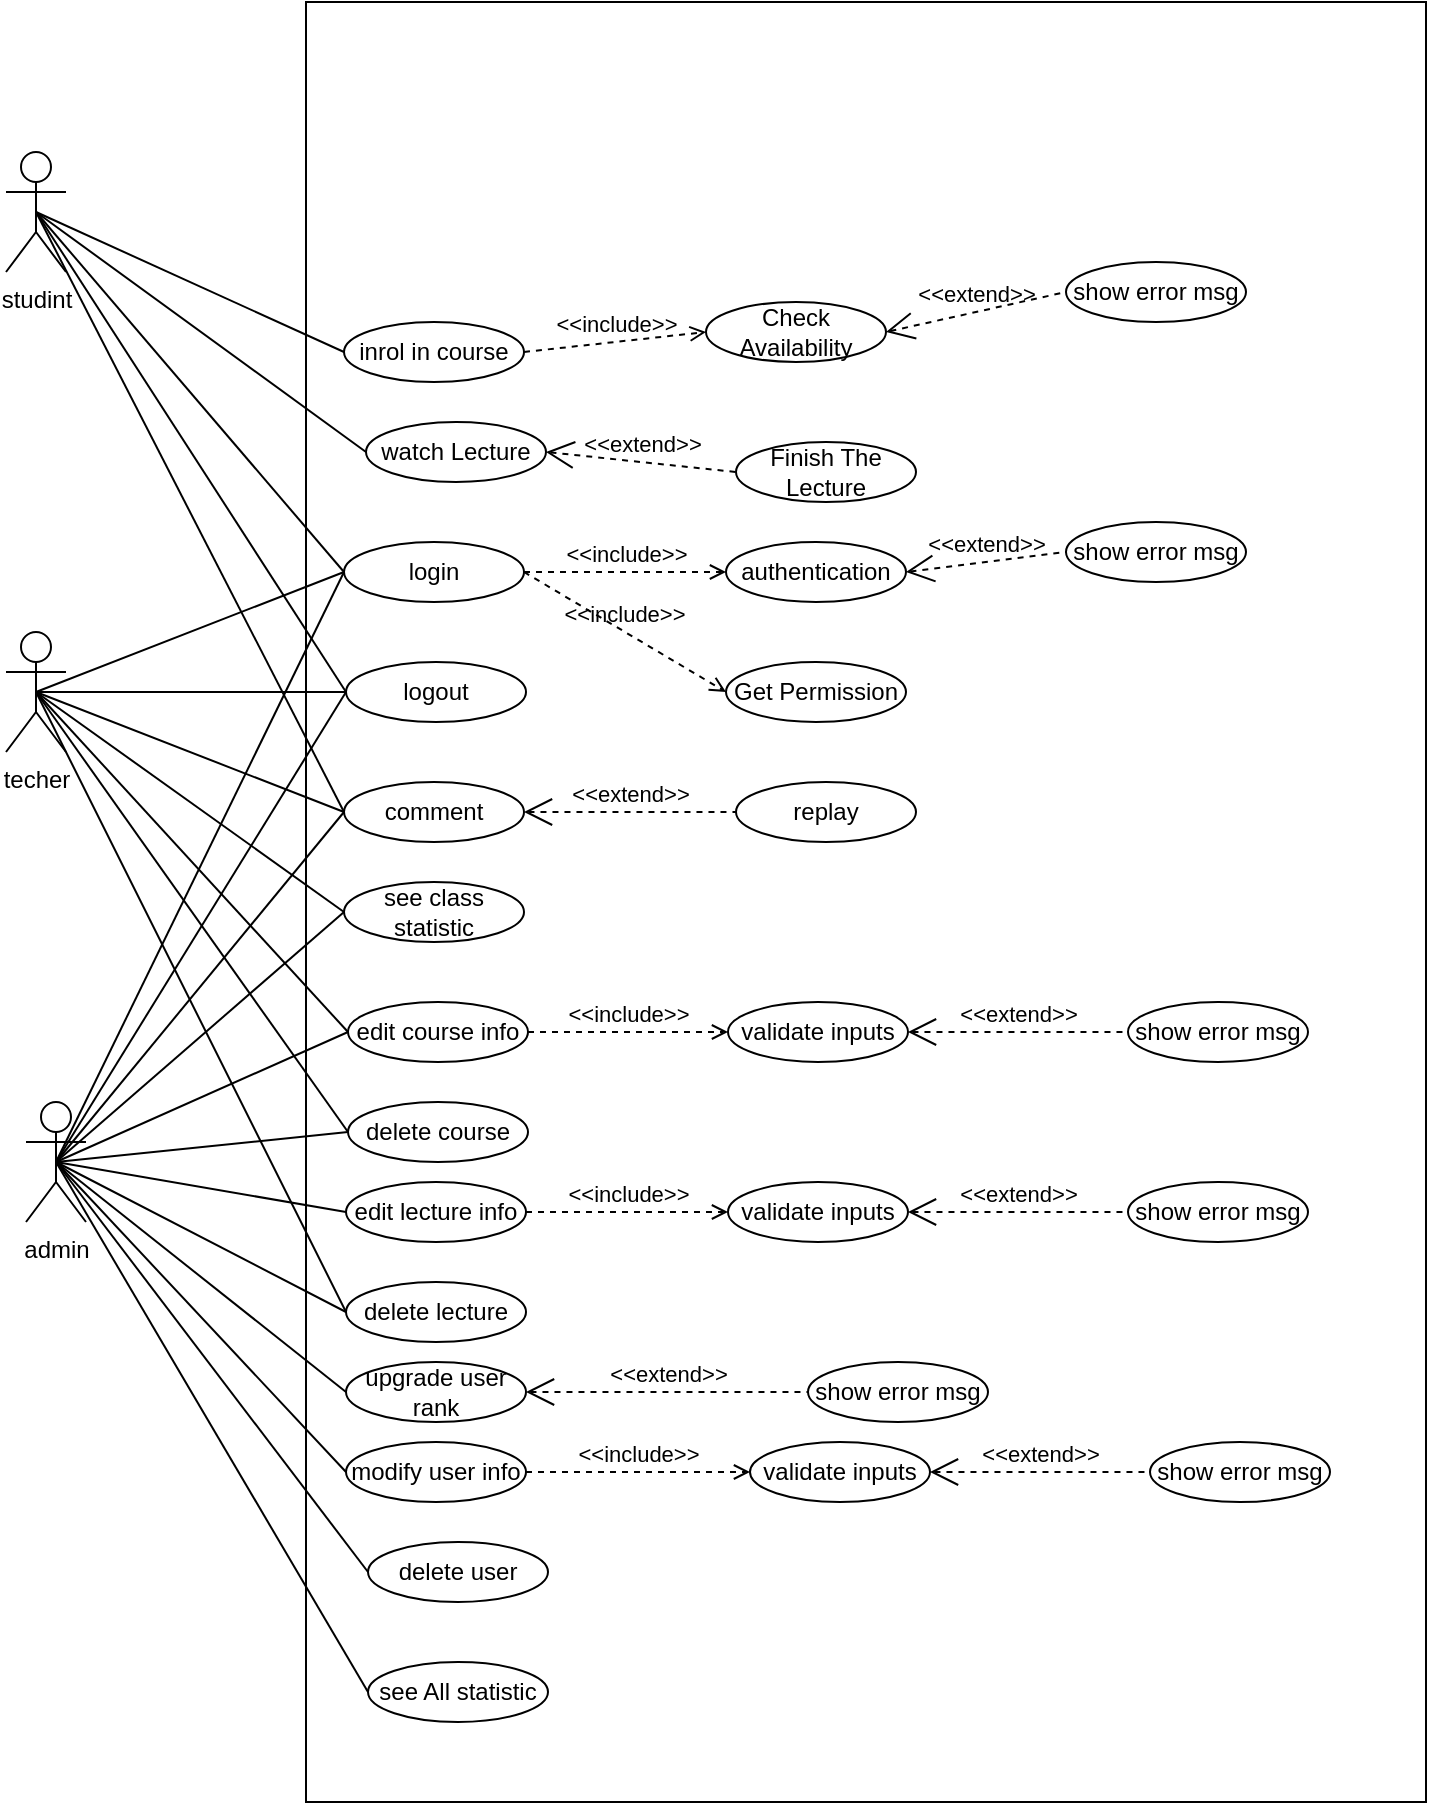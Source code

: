 <mxfile version="14.5.1" type="device"><diagram id="ht_H_KsPSVFQQaDH3GaR" name="Page-1"><mxGraphModel dx="868" dy="511" grid="1" gridSize="10" guides="1" tooltips="1" connect="1" arrows="1" fold="1" page="1" pageScale="1" pageWidth="850" pageHeight="1100" math="0" shadow="0"><root><mxCell id="0"/><mxCell id="1" parent="0"/><mxCell id="FAurqBWyfRjxXd6Y0GXR-8" value="" style="rounded=0;whiteSpace=wrap;html=1;movable=0;resizable=0;rotatable=0;deletable=0;editable=0;connectable=0;" parent="1" vertex="1"><mxGeometry x="210" y="70" width="560" height="900" as="geometry"/></mxCell><mxCell id="FAurqBWyfRjxXd6Y0GXR-42" style="edgeStyle=none;rounded=0;orthogonalLoop=1;jettySize=auto;html=1;exitX=0.5;exitY=0.5;exitDx=0;exitDy=0;exitPerimeter=0;entryX=0;entryY=0.5;entryDx=0;entryDy=0;endArrow=none;endFill=0;" parent="1" source="FAurqBWyfRjxXd6Y0GXR-2" target="FAurqBWyfRjxXd6Y0GXR-13" edge="1"><mxGeometry relative="1" as="geometry"/></mxCell><mxCell id="FAurqBWyfRjxXd6Y0GXR-43" style="edgeStyle=none;rounded=0;orthogonalLoop=1;jettySize=auto;html=1;exitX=0.5;exitY=0.5;exitDx=0;exitDy=0;exitPerimeter=0;entryX=0;entryY=0.5;entryDx=0;entryDy=0;endArrow=none;endFill=0;" parent="1" source="FAurqBWyfRjxXd6Y0GXR-2" target="FAurqBWyfRjxXd6Y0GXR-15" edge="1"><mxGeometry relative="1" as="geometry"/></mxCell><mxCell id="FAurqBWyfRjxXd6Y0GXR-44" style="edgeStyle=none;rounded=0;orthogonalLoop=1;jettySize=auto;html=1;exitX=0.5;exitY=0.5;exitDx=0;exitDy=0;exitPerimeter=0;entryX=0;entryY=0.5;entryDx=0;entryDy=0;endArrow=none;endFill=0;" parent="1" source="FAurqBWyfRjxXd6Y0GXR-2" target="FAurqBWyfRjxXd6Y0GXR-23" edge="1"><mxGeometry relative="1" as="geometry"/></mxCell><mxCell id="FAurqBWyfRjxXd6Y0GXR-45" style="edgeStyle=none;rounded=0;orthogonalLoop=1;jettySize=auto;html=1;exitX=0.5;exitY=0.5;exitDx=0;exitDy=0;exitPerimeter=0;entryX=0;entryY=0.5;entryDx=0;entryDy=0;endArrow=none;endFill=0;" parent="1" source="FAurqBWyfRjxXd6Y0GXR-2" target="FAurqBWyfRjxXd6Y0GXR-32" edge="1"><mxGeometry relative="1" as="geometry"/></mxCell><mxCell id="FAurqBWyfRjxXd6Y0GXR-46" style="edgeStyle=none;rounded=0;orthogonalLoop=1;jettySize=auto;html=1;exitX=0.5;exitY=0.5;exitDx=0;exitDy=0;exitPerimeter=0;entryX=0;entryY=0.5;entryDx=0;entryDy=0;endArrow=none;endFill=0;" parent="1" source="FAurqBWyfRjxXd6Y0GXR-2" target="FAurqBWyfRjxXd6Y0GXR-34" edge="1"><mxGeometry relative="1" as="geometry"/></mxCell><mxCell id="FAurqBWyfRjxXd6Y0GXR-2" value="studint" style="shape=umlActor;html=1;verticalLabelPosition=bottom;verticalAlign=top;align=center;" parent="1" vertex="1"><mxGeometry x="60" y="145" width="30" height="60" as="geometry"/></mxCell><mxCell id="FAurqBWyfRjxXd6Y0GXR-13" value="inrol in course" style="ellipse;whiteSpace=wrap;html=1;" parent="1" vertex="1"><mxGeometry x="229" y="230" width="90" height="30" as="geometry"/></mxCell><mxCell id="FAurqBWyfRjxXd6Y0GXR-14" value="Check Availability" style="ellipse;whiteSpace=wrap;html=1;" parent="1" vertex="1"><mxGeometry x="410" y="220" width="90" height="30" as="geometry"/></mxCell><mxCell id="FAurqBWyfRjxXd6Y0GXR-15" value="watch Lecture" style="ellipse;whiteSpace=wrap;html=1;" parent="1" vertex="1"><mxGeometry x="240" y="280" width="90" height="30" as="geometry"/></mxCell><mxCell id="FAurqBWyfRjxXd6Y0GXR-16" value="show error msg" style="ellipse;whiteSpace=wrap;html=1;" parent="1" vertex="1"><mxGeometry x="590" y="200" width="90" height="30" as="geometry"/></mxCell><mxCell id="FAurqBWyfRjxXd6Y0GXR-17" value="Finish The Lecture" style="ellipse;whiteSpace=wrap;html=1;" parent="1" vertex="1"><mxGeometry x="425" y="290" width="90" height="30" as="geometry"/></mxCell><mxCell id="FAurqBWyfRjxXd6Y0GXR-18" value="show error msg" style="ellipse;whiteSpace=wrap;html=1;" parent="1" vertex="1"><mxGeometry x="590" y="330" width="90" height="30" as="geometry"/></mxCell><mxCell id="FAurqBWyfRjxXd6Y0GXR-19" value="show error msg" style="ellipse;whiteSpace=wrap;html=1;" parent="1" vertex="1"><mxGeometry x="621" y="570" width="90" height="30" as="geometry"/></mxCell><mxCell id="FAurqBWyfRjxXd6Y0GXR-20" value="&amp;lt;&amp;lt;include&amp;gt;&amp;gt;" style="edgeStyle=none;html=1;endArrow=open;verticalAlign=bottom;dashed=1;labelBackgroundColor=none;entryX=0;entryY=0.5;entryDx=0;entryDy=0;exitX=1;exitY=0.5;exitDx=0;exitDy=0;" parent="1" source="FAurqBWyfRjxXd6Y0GXR-13" target="FAurqBWyfRjxXd6Y0GXR-14" edge="1"><mxGeometry width="160" relative="1" as="geometry"><mxPoint x="319" y="250" as="sourcePoint"/><mxPoint x="470" y="240" as="targetPoint"/></mxGeometry></mxCell><mxCell id="FAurqBWyfRjxXd6Y0GXR-21" value="&amp;lt;&amp;lt;extend&amp;gt;&amp;gt;" style="edgeStyle=none;html=1;startArrow=open;endArrow=none;startSize=12;verticalAlign=bottom;dashed=1;labelBackgroundColor=none;entryX=0;entryY=0.5;entryDx=0;entryDy=0;exitX=1;exitY=0.5;exitDx=0;exitDy=0;" parent="1" source="FAurqBWyfRjxXd6Y0GXR-15" target="FAurqBWyfRjxXd6Y0GXR-17" edge="1"><mxGeometry width="160" relative="1" as="geometry"><mxPoint x="445" y="340" as="sourcePoint"/><mxPoint x="535" y="350" as="targetPoint"/></mxGeometry></mxCell><mxCell id="FAurqBWyfRjxXd6Y0GXR-22" value="&amp;lt;&amp;lt;extend&amp;gt;&amp;gt;" style="edgeStyle=none;html=1;startArrow=open;endArrow=none;startSize=12;verticalAlign=bottom;dashed=1;labelBackgroundColor=none;entryX=0;entryY=0.5;entryDx=0;entryDy=0;exitX=1;exitY=0.5;exitDx=0;exitDy=0;" parent="1" source="FAurqBWyfRjxXd6Y0GXR-14" target="FAurqBWyfRjxXd6Y0GXR-16" edge="1"><mxGeometry width="160" relative="1" as="geometry"><mxPoint x="485" y="310" as="sourcePoint"/><mxPoint x="525" y="320" as="targetPoint"/></mxGeometry></mxCell><mxCell id="FAurqBWyfRjxXd6Y0GXR-23" value="login" style="ellipse;whiteSpace=wrap;html=1;" parent="1" vertex="1"><mxGeometry x="229" y="340" width="90" height="30" as="geometry"/></mxCell><mxCell id="FAurqBWyfRjxXd6Y0GXR-24" value="authentication" style="ellipse;whiteSpace=wrap;html=1;" parent="1" vertex="1"><mxGeometry x="420" y="340" width="90" height="30" as="geometry"/></mxCell><mxCell id="FAurqBWyfRjxXd6Y0GXR-25" value="&amp;lt;&amp;lt;extend&amp;gt;&amp;gt;" style="edgeStyle=none;html=1;startArrow=open;endArrow=none;startSize=12;verticalAlign=bottom;dashed=1;labelBackgroundColor=none;entryX=0;entryY=0.5;entryDx=0;entryDy=0;exitX=1;exitY=0.5;exitDx=0;exitDy=0;" parent="1" source="FAurqBWyfRjxXd6Y0GXR-24" target="FAurqBWyfRjxXd6Y0GXR-18" edge="1"><mxGeometry width="160" relative="1" as="geometry"><mxPoint x="460" y="470" as="sourcePoint"/><mxPoint x="620" y="470" as="targetPoint"/></mxGeometry></mxCell><mxCell id="FAurqBWyfRjxXd6Y0GXR-27" value="&amp;lt;&amp;lt;include&amp;gt;&amp;gt;" style="edgeStyle=none;html=1;endArrow=open;verticalAlign=bottom;dashed=1;labelBackgroundColor=none;entryX=0;entryY=0.5;entryDx=0;entryDy=0;exitX=1;exitY=0.5;exitDx=0;exitDy=0;" parent="1" source="FAurqBWyfRjxXd6Y0GXR-23" target="FAurqBWyfRjxXd6Y0GXR-24" edge="1"><mxGeometry width="160" relative="1" as="geometry"><mxPoint x="360.0" y="445" as="sourcePoint"/><mxPoint x="431" y="465" as="targetPoint"/></mxGeometry></mxCell><mxCell id="FAurqBWyfRjxXd6Y0GXR-28" value="Get Permission" style="ellipse;whiteSpace=wrap;html=1;" parent="1" vertex="1"><mxGeometry x="420" y="400" width="90" height="30" as="geometry"/></mxCell><mxCell id="FAurqBWyfRjxXd6Y0GXR-29" value="&amp;lt;&amp;lt;include&amp;gt;&amp;gt;" style="edgeStyle=none;html=1;endArrow=open;verticalAlign=bottom;dashed=1;labelBackgroundColor=none;entryX=0;entryY=0.5;entryDx=0;entryDy=0;exitX=1;exitY=0.5;exitDx=0;exitDy=0;" parent="1" source="FAurqBWyfRjxXd6Y0GXR-23" target="FAurqBWyfRjxXd6Y0GXR-28" edge="1"><mxGeometry width="160" relative="1" as="geometry"><mxPoint x="360" y="425" as="sourcePoint"/><mxPoint x="435" y="435" as="targetPoint"/></mxGeometry></mxCell><mxCell id="FAurqBWyfRjxXd6Y0GXR-31" style="edgeStyle=orthogonalEdgeStyle;rounded=0;orthogonalLoop=1;jettySize=auto;html=1;exitX=0.5;exitY=1;exitDx=0;exitDy=0;" parent="1" source="FAurqBWyfRjxXd6Y0GXR-14" target="FAurqBWyfRjxXd6Y0GXR-14" edge="1"><mxGeometry relative="1" as="geometry"/></mxCell><mxCell id="FAurqBWyfRjxXd6Y0GXR-32" value="logout" style="ellipse;whiteSpace=wrap;html=1;" parent="1" vertex="1"><mxGeometry x="230" y="400" width="90" height="30" as="geometry"/></mxCell><mxCell id="FAurqBWyfRjxXd6Y0GXR-34" value="comment" style="ellipse;whiteSpace=wrap;html=1;" parent="1" vertex="1"><mxGeometry x="229" y="460" width="90" height="30" as="geometry"/></mxCell><mxCell id="FAurqBWyfRjxXd6Y0GXR-35" value="replay" style="ellipse;whiteSpace=wrap;html=1;" parent="1" vertex="1"><mxGeometry x="425" y="460" width="90" height="30" as="geometry"/></mxCell><mxCell id="FAurqBWyfRjxXd6Y0GXR-36" value="&amp;lt;&amp;lt;extend&amp;gt;&amp;gt;" style="edgeStyle=none;html=1;startArrow=open;endArrow=none;startSize=12;verticalAlign=bottom;dashed=1;labelBackgroundColor=none;entryX=0;entryY=0.5;entryDx=0;entryDy=0;exitX=1;exitY=0.5;exitDx=0;exitDy=0;" parent="1" source="FAurqBWyfRjxXd6Y0GXR-34" target="FAurqBWyfRjxXd6Y0GXR-35" edge="1"><mxGeometry width="160" relative="1" as="geometry"><mxPoint x="319" y="610" as="sourcePoint"/><mxPoint x="419" y="620" as="targetPoint"/></mxGeometry></mxCell><mxCell id="FAurqBWyfRjxXd6Y0GXR-37" value="validate inputs" style="ellipse;whiteSpace=wrap;html=1;" parent="1" vertex="1"><mxGeometry x="421" y="570" width="90" height="30" as="geometry"/></mxCell><mxCell id="FAurqBWyfRjxXd6Y0GXR-38" value="&amp;lt;&amp;lt;extend&amp;gt;&amp;gt;" style="edgeStyle=none;html=1;startArrow=open;endArrow=none;startSize=12;verticalAlign=bottom;dashed=1;labelBackgroundColor=none;entryX=0;entryY=0.5;entryDx=0;entryDy=0;exitX=1;exitY=0.5;exitDx=0;exitDy=0;" parent="1" source="FAurqBWyfRjxXd6Y0GXR-37" target="FAurqBWyfRjxXd6Y0GXR-19" edge="1"><mxGeometry width="160" relative="1" as="geometry"><mxPoint x="511" y="705" as="sourcePoint"/><mxPoint x="596" y="705" as="targetPoint"/></mxGeometry></mxCell><mxCell id="FAurqBWyfRjxXd6Y0GXR-39" value="&amp;lt;&amp;lt;include&amp;gt;&amp;gt;" style="edgeStyle=none;html=1;endArrow=open;verticalAlign=bottom;dashed=1;labelBackgroundColor=none;entryX=0;entryY=0.5;entryDx=0;entryDy=0;exitX=1;exitY=0.5;exitDx=0;exitDy=0;" parent="1" source="FAurqBWyfRjxXd6Y0GXR-40" target="FAurqBWyfRjxXd6Y0GXR-37" edge="1"><mxGeometry width="160" relative="1" as="geometry"><mxPoint x="331" y="680" as="sourcePoint"/><mxPoint x="421" y="730" as="targetPoint"/></mxGeometry></mxCell><mxCell id="FAurqBWyfRjxXd6Y0GXR-40" value="edit course info" style="ellipse;whiteSpace=wrap;html=1;" parent="1" vertex="1"><mxGeometry x="231" y="570" width="90" height="30" as="geometry"/></mxCell><mxCell id="FAurqBWyfRjxXd6Y0GXR-47" style="edgeStyle=none;rounded=0;orthogonalLoop=1;jettySize=auto;html=1;exitX=0.5;exitY=1;exitDx=0;exitDy=0;endArrow=none;endFill=0;" parent="1" source="FAurqBWyfRjxXd6Y0GXR-17" target="FAurqBWyfRjxXd6Y0GXR-17" edge="1"><mxGeometry relative="1" as="geometry"/></mxCell><mxCell id="FAurqBWyfRjxXd6Y0GXR-50" value="delete course" style="ellipse;whiteSpace=wrap;html=1;" parent="1" vertex="1"><mxGeometry x="231" y="620" width="90" height="30" as="geometry"/></mxCell><mxCell id="FAurqBWyfRjxXd6Y0GXR-51" value="edit lecture info" style="ellipse;whiteSpace=wrap;html=1;" parent="1" vertex="1"><mxGeometry x="230" y="660" width="90" height="30" as="geometry"/></mxCell><mxCell id="FAurqBWyfRjxXd6Y0GXR-52" value="delete lecture" style="ellipse;whiteSpace=wrap;html=1;" parent="1" vertex="1"><mxGeometry x="230" y="710" width="90" height="30" as="geometry"/></mxCell><mxCell id="FAurqBWyfRjxXd6Y0GXR-53" value="upgrade user rank" style="ellipse;whiteSpace=wrap;html=1;" parent="1" vertex="1"><mxGeometry x="230" y="750" width="90" height="30" as="geometry"/></mxCell><mxCell id="FAurqBWyfRjxXd6Y0GXR-54" value="show error msg" style="ellipse;whiteSpace=wrap;html=1;" parent="1" vertex="1"><mxGeometry x="621" y="660" width="90" height="30" as="geometry"/></mxCell><mxCell id="FAurqBWyfRjxXd6Y0GXR-55" value="show error msg" style="ellipse;whiteSpace=wrap;html=1;" parent="1" vertex="1"><mxGeometry x="461" y="750" width="90" height="30" as="geometry"/></mxCell><mxCell id="FAurqBWyfRjxXd6Y0GXR-56" value="validate inputs" style="ellipse;whiteSpace=wrap;html=1;" parent="1" vertex="1"><mxGeometry x="421" y="660" width="90" height="30" as="geometry"/></mxCell><mxCell id="FAurqBWyfRjxXd6Y0GXR-57" value="&amp;lt;&amp;lt;extend&amp;gt;&amp;gt;" style="edgeStyle=none;html=1;startArrow=open;endArrow=none;startSize=12;verticalAlign=bottom;dashed=1;labelBackgroundColor=none;entryX=0;entryY=0.5;entryDx=0;entryDy=0;exitX=1;exitY=0.5;exitDx=0;exitDy=0;" parent="1" source="FAurqBWyfRjxXd6Y0GXR-56" target="FAurqBWyfRjxXd6Y0GXR-54" edge="1"><mxGeometry width="160" relative="1" as="geometry"><mxPoint x="510" y="765" as="sourcePoint"/><mxPoint x="620" y="645" as="targetPoint"/></mxGeometry></mxCell><mxCell id="FAurqBWyfRjxXd6Y0GXR-58" value="&amp;lt;&amp;lt;include&amp;gt;&amp;gt;" style="edgeStyle=none;html=1;endArrow=open;verticalAlign=bottom;dashed=1;labelBackgroundColor=none;entryX=0;entryY=0.5;entryDx=0;entryDy=0;exitX=1;exitY=0.5;exitDx=0;exitDy=0;" parent="1" source="FAurqBWyfRjxXd6Y0GXR-51" target="FAurqBWyfRjxXd6Y0GXR-56" edge="1"><mxGeometry width="160" relative="1" as="geometry"><mxPoint x="320" y="645" as="sourcePoint"/><mxPoint x="420" y="790" as="targetPoint"/></mxGeometry></mxCell><mxCell id="FAurqBWyfRjxXd6Y0GXR-59" value="&amp;lt;&amp;lt;extend&amp;gt;&amp;gt;" style="edgeStyle=none;html=1;startArrow=open;endArrow=none;startSize=12;verticalAlign=bottom;dashed=1;labelBackgroundColor=none;entryX=0;entryY=0.5;entryDx=0;entryDy=0;exitX=1;exitY=0.5;exitDx=0;exitDy=0;" parent="1" source="FAurqBWyfRjxXd6Y0GXR-53" target="FAurqBWyfRjxXd6Y0GXR-55" edge="1"><mxGeometry width="160" relative="1" as="geometry"><mxPoint x="521" y="685" as="sourcePoint"/><mxPoint x="631" y="685" as="targetPoint"/></mxGeometry></mxCell><mxCell id="FAurqBWyfRjxXd6Y0GXR-60" value="modify user info" style="ellipse;whiteSpace=wrap;html=1;" parent="1" vertex="1"><mxGeometry x="230" y="790" width="90" height="30" as="geometry"/></mxCell><mxCell id="FAurqBWyfRjxXd6Y0GXR-61" value="show error msg" style="ellipse;whiteSpace=wrap;html=1;" parent="1" vertex="1"><mxGeometry x="632" y="790" width="90" height="30" as="geometry"/></mxCell><mxCell id="FAurqBWyfRjxXd6Y0GXR-62" value="validate inputs" style="ellipse;whiteSpace=wrap;html=1;" parent="1" vertex="1"><mxGeometry x="432" y="790" width="90" height="30" as="geometry"/></mxCell><mxCell id="FAurqBWyfRjxXd6Y0GXR-63" value="&amp;lt;&amp;lt;extend&amp;gt;&amp;gt;" style="edgeStyle=none;html=1;startArrow=open;endArrow=none;startSize=12;verticalAlign=bottom;dashed=1;labelBackgroundColor=none;entryX=0;entryY=0.5;entryDx=0;entryDy=0;exitX=1;exitY=0.5;exitDx=0;exitDy=0;" parent="1" source="FAurqBWyfRjxXd6Y0GXR-62" target="FAurqBWyfRjxXd6Y0GXR-61" edge="1"><mxGeometry width="160" relative="1" as="geometry"><mxPoint x="521" y="895" as="sourcePoint"/><mxPoint x="631" y="775" as="targetPoint"/></mxGeometry></mxCell><mxCell id="FAurqBWyfRjxXd6Y0GXR-64" value="&amp;lt;&amp;lt;include&amp;gt;&amp;gt;" style="edgeStyle=none;html=1;endArrow=open;verticalAlign=bottom;dashed=1;labelBackgroundColor=none;entryX=0;entryY=0.5;entryDx=0;entryDy=0;exitX=1;exitY=0.5;exitDx=0;exitDy=0;" parent="1" source="FAurqBWyfRjxXd6Y0GXR-60" target="FAurqBWyfRjxXd6Y0GXR-62" edge="1"><mxGeometry width="160" relative="1" as="geometry"><mxPoint x="331" y="805" as="sourcePoint"/><mxPoint x="431" y="920" as="targetPoint"/></mxGeometry></mxCell><mxCell id="FAurqBWyfRjxXd6Y0GXR-65" value="delete user" style="ellipse;whiteSpace=wrap;html=1;" parent="1" vertex="1"><mxGeometry x="241" y="840" width="90" height="30" as="geometry"/></mxCell><mxCell id="FAurqBWyfRjxXd6Y0GXR-66" value="see All statistic" style="ellipse;whiteSpace=wrap;html=1;" parent="1" vertex="1"><mxGeometry x="241" y="900" width="90" height="30" as="geometry"/></mxCell><mxCell id="FAurqBWyfRjxXd6Y0GXR-71" style="edgeStyle=none;rounded=0;orthogonalLoop=1;jettySize=auto;html=1;exitX=0.5;exitY=0.5;exitDx=0;exitDy=0;exitPerimeter=0;entryX=0;entryY=0.5;entryDx=0;entryDy=0;endArrow=none;endFill=0;" parent="1" source="FAurqBWyfRjxXd6Y0GXR-67" target="FAurqBWyfRjxXd6Y0GXR-23" edge="1"><mxGeometry relative="1" as="geometry"/></mxCell><mxCell id="FAurqBWyfRjxXd6Y0GXR-72" style="edgeStyle=none;rounded=0;orthogonalLoop=1;jettySize=auto;html=1;exitX=0.5;exitY=0.5;exitDx=0;exitDy=0;exitPerimeter=0;entryX=0;entryY=0.5;entryDx=0;entryDy=0;endArrow=none;endFill=0;" parent="1" source="FAurqBWyfRjxXd6Y0GXR-67" target="FAurqBWyfRjxXd6Y0GXR-32" edge="1"><mxGeometry relative="1" as="geometry"/></mxCell><mxCell id="FAurqBWyfRjxXd6Y0GXR-73" style="edgeStyle=none;rounded=0;orthogonalLoop=1;jettySize=auto;html=1;exitX=0.5;exitY=0.5;exitDx=0;exitDy=0;exitPerimeter=0;entryX=0;entryY=0.5;entryDx=0;entryDy=0;endArrow=none;endFill=0;" parent="1" source="FAurqBWyfRjxXd6Y0GXR-67" target="FAurqBWyfRjxXd6Y0GXR-34" edge="1"><mxGeometry relative="1" as="geometry"/></mxCell><mxCell id="FAurqBWyfRjxXd6Y0GXR-74" style="edgeStyle=none;rounded=0;orthogonalLoop=1;jettySize=auto;html=1;exitX=0.5;exitY=0.5;exitDx=0;exitDy=0;exitPerimeter=0;entryX=0;entryY=0.5;entryDx=0;entryDy=0;endArrow=none;endFill=0;" parent="1" source="FAurqBWyfRjxXd6Y0GXR-67" target="FAurqBWyfRjxXd6Y0GXR-40" edge="1"><mxGeometry relative="1" as="geometry"/></mxCell><mxCell id="FAurqBWyfRjxXd6Y0GXR-75" style="edgeStyle=none;rounded=0;orthogonalLoop=1;jettySize=auto;html=1;exitX=0.5;exitY=0.5;exitDx=0;exitDy=0;exitPerimeter=0;entryX=0;entryY=0.5;entryDx=0;entryDy=0;endArrow=none;endFill=0;" parent="1" source="FAurqBWyfRjxXd6Y0GXR-67" target="FAurqBWyfRjxXd6Y0GXR-50" edge="1"><mxGeometry relative="1" as="geometry"/></mxCell><mxCell id="FAurqBWyfRjxXd6Y0GXR-76" style="edgeStyle=none;rounded=0;orthogonalLoop=1;jettySize=auto;html=1;exitX=0.5;exitY=0.5;exitDx=0;exitDy=0;exitPerimeter=0;entryX=0;entryY=0.5;entryDx=0;entryDy=0;endArrow=none;endFill=0;" parent="1" source="FAurqBWyfRjxXd6Y0GXR-67" target="FAurqBWyfRjxXd6Y0GXR-52" edge="1"><mxGeometry relative="1" as="geometry"/></mxCell><mxCell id="FAurqBWyfRjxXd6Y0GXR-91" style="edgeStyle=none;rounded=0;orthogonalLoop=1;jettySize=auto;html=1;exitX=0.5;exitY=0.5;exitDx=0;exitDy=0;exitPerimeter=0;endArrow=none;endFill=0;entryX=0;entryY=0.5;entryDx=0;entryDy=0;" parent="1" source="FAurqBWyfRjxXd6Y0GXR-67" target="FAurqBWyfRjxXd6Y0GXR-89" edge="1"><mxGeometry relative="1" as="geometry"><mxPoint x="230" y="520" as="targetPoint"/></mxGeometry></mxCell><mxCell id="FAurqBWyfRjxXd6Y0GXR-67" value="techer" style="shape=umlActor;html=1;verticalLabelPosition=bottom;verticalAlign=top;align=center;" parent="1" vertex="1"><mxGeometry x="60" y="385" width="30" height="60" as="geometry"/></mxCell><mxCell id="FAurqBWyfRjxXd6Y0GXR-78" style="edgeStyle=none;rounded=0;orthogonalLoop=1;jettySize=auto;html=1;exitX=0.5;exitY=0.5;exitDx=0;exitDy=0;exitPerimeter=0;entryX=0;entryY=0.5;entryDx=0;entryDy=0;endArrow=none;endFill=0;" parent="1" source="FAurqBWyfRjxXd6Y0GXR-68" target="FAurqBWyfRjxXd6Y0GXR-23" edge="1"><mxGeometry relative="1" as="geometry"/></mxCell><mxCell id="FAurqBWyfRjxXd6Y0GXR-79" style="edgeStyle=none;rounded=0;orthogonalLoop=1;jettySize=auto;html=1;exitX=0.5;exitY=0.5;exitDx=0;exitDy=0;exitPerimeter=0;entryX=0;entryY=0.5;entryDx=0;entryDy=0;endArrow=none;endFill=0;" parent="1" source="FAurqBWyfRjxXd6Y0GXR-68" target="FAurqBWyfRjxXd6Y0GXR-32" edge="1"><mxGeometry relative="1" as="geometry"/></mxCell><mxCell id="FAurqBWyfRjxXd6Y0GXR-80" style="edgeStyle=none;rounded=0;orthogonalLoop=1;jettySize=auto;html=1;exitX=0.5;exitY=0.5;exitDx=0;exitDy=0;exitPerimeter=0;entryX=0;entryY=0.5;entryDx=0;entryDy=0;endArrow=none;endFill=0;" parent="1" source="FAurqBWyfRjxXd6Y0GXR-68" target="FAurqBWyfRjxXd6Y0GXR-34" edge="1"><mxGeometry relative="1" as="geometry"/></mxCell><mxCell id="FAurqBWyfRjxXd6Y0GXR-81" style="edgeStyle=none;rounded=0;orthogonalLoop=1;jettySize=auto;html=1;exitX=0.5;exitY=0.5;exitDx=0;exitDy=0;exitPerimeter=0;entryX=0;entryY=0.5;entryDx=0;entryDy=0;endArrow=none;endFill=0;" parent="1" source="FAurqBWyfRjxXd6Y0GXR-68" target="FAurqBWyfRjxXd6Y0GXR-40" edge="1"><mxGeometry relative="1" as="geometry"/></mxCell><mxCell id="FAurqBWyfRjxXd6Y0GXR-82" style="edgeStyle=none;rounded=0;orthogonalLoop=1;jettySize=auto;html=1;exitX=0.5;exitY=0.5;exitDx=0;exitDy=0;exitPerimeter=0;entryX=0;entryY=0.5;entryDx=0;entryDy=0;endArrow=none;endFill=0;" parent="1" source="FAurqBWyfRjxXd6Y0GXR-68" target="FAurqBWyfRjxXd6Y0GXR-50" edge="1"><mxGeometry relative="1" as="geometry"/></mxCell><mxCell id="FAurqBWyfRjxXd6Y0GXR-83" style="edgeStyle=none;rounded=0;orthogonalLoop=1;jettySize=auto;html=1;exitX=0.5;exitY=0.5;exitDx=0;exitDy=0;exitPerimeter=0;entryX=0;entryY=0.5;entryDx=0;entryDy=0;endArrow=none;endFill=0;" parent="1" source="FAurqBWyfRjxXd6Y0GXR-68" target="FAurqBWyfRjxXd6Y0GXR-51" edge="1"><mxGeometry relative="1" as="geometry"/></mxCell><mxCell id="FAurqBWyfRjxXd6Y0GXR-84" style="edgeStyle=none;rounded=0;orthogonalLoop=1;jettySize=auto;html=1;exitX=0.5;exitY=0.5;exitDx=0;exitDy=0;exitPerimeter=0;entryX=0;entryY=0.5;entryDx=0;entryDy=0;endArrow=none;endFill=0;" parent="1" source="FAurqBWyfRjxXd6Y0GXR-68" target="FAurqBWyfRjxXd6Y0GXR-52" edge="1"><mxGeometry relative="1" as="geometry"/></mxCell><mxCell id="FAurqBWyfRjxXd6Y0GXR-85" style="edgeStyle=none;rounded=0;orthogonalLoop=1;jettySize=auto;html=1;exitX=0.5;exitY=0.5;exitDx=0;exitDy=0;exitPerimeter=0;entryX=0;entryY=0.5;entryDx=0;entryDy=0;endArrow=none;endFill=0;" parent="1" source="FAurqBWyfRjxXd6Y0GXR-68" target="FAurqBWyfRjxXd6Y0GXR-53" edge="1"><mxGeometry relative="1" as="geometry"/></mxCell><mxCell id="FAurqBWyfRjxXd6Y0GXR-86" style="edgeStyle=none;rounded=0;orthogonalLoop=1;jettySize=auto;html=1;exitX=0.5;exitY=0.5;exitDx=0;exitDy=0;exitPerimeter=0;entryX=0;entryY=0.5;entryDx=0;entryDy=0;endArrow=none;endFill=0;" parent="1" source="FAurqBWyfRjxXd6Y0GXR-68" target="FAurqBWyfRjxXd6Y0GXR-60" edge="1"><mxGeometry relative="1" as="geometry"/></mxCell><mxCell id="FAurqBWyfRjxXd6Y0GXR-87" style="edgeStyle=none;rounded=0;orthogonalLoop=1;jettySize=auto;html=1;exitX=0.5;exitY=0.5;exitDx=0;exitDy=0;exitPerimeter=0;entryX=0;entryY=0.5;entryDx=0;entryDy=0;endArrow=none;endFill=0;" parent="1" source="FAurqBWyfRjxXd6Y0GXR-68" target="FAurqBWyfRjxXd6Y0GXR-65" edge="1"><mxGeometry relative="1" as="geometry"/></mxCell><mxCell id="FAurqBWyfRjxXd6Y0GXR-88" style="edgeStyle=none;rounded=0;orthogonalLoop=1;jettySize=auto;html=1;exitX=0.5;exitY=0.5;exitDx=0;exitDy=0;exitPerimeter=0;entryX=0;entryY=0.5;entryDx=0;entryDy=0;endArrow=none;endFill=0;" parent="1" source="FAurqBWyfRjxXd6Y0GXR-68" target="FAurqBWyfRjxXd6Y0GXR-66" edge="1"><mxGeometry relative="1" as="geometry"/></mxCell><mxCell id="FAurqBWyfRjxXd6Y0GXR-90" style="edgeStyle=none;rounded=0;orthogonalLoop=1;jettySize=auto;html=1;exitX=0.5;exitY=0.5;exitDx=0;exitDy=0;exitPerimeter=0;entryX=0;entryY=0.5;entryDx=0;entryDy=0;endArrow=none;endFill=0;" parent="1" source="FAurqBWyfRjxXd6Y0GXR-68" target="FAurqBWyfRjxXd6Y0GXR-89" edge="1"><mxGeometry relative="1" as="geometry"/></mxCell><mxCell id="FAurqBWyfRjxXd6Y0GXR-68" value="admin" style="shape=umlActor;html=1;verticalLabelPosition=bottom;verticalAlign=top;align=center;" parent="1" vertex="1"><mxGeometry x="70" y="620" width="30" height="60" as="geometry"/></mxCell><mxCell id="FAurqBWyfRjxXd6Y0GXR-89" value="see class statistic" style="ellipse;whiteSpace=wrap;html=1;" parent="1" vertex="1"><mxGeometry x="229" y="510" width="90" height="30" as="geometry"/></mxCell></root></mxGraphModel></diagram></mxfile>